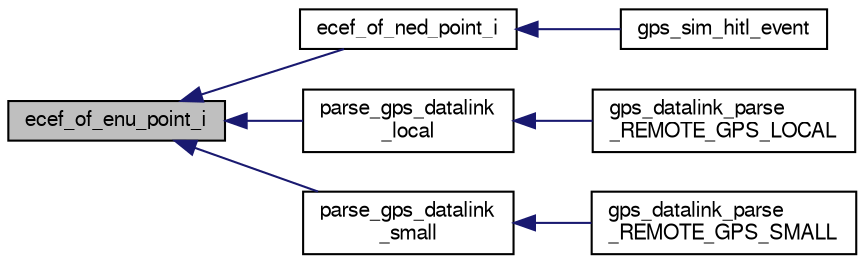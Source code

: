 digraph "ecef_of_enu_point_i"
{
  edge [fontname="FreeSans",fontsize="10",labelfontname="FreeSans",labelfontsize="10"];
  node [fontname="FreeSans",fontsize="10",shape=record];
  rankdir="LR";
  Node1 [label="ecef_of_enu_point_i",height=0.2,width=0.4,color="black", fillcolor="grey75", style="filled", fontcolor="black"];
  Node1 -> Node2 [dir="back",color="midnightblue",fontsize="10",style="solid",fontname="FreeSans"];
  Node2 [label="ecef_of_ned_point_i",height=0.2,width=0.4,color="black", fillcolor="white", style="filled",URL="$group__math__geodetic__int.html#gae9f3682f00d7754900a2f737dde98164",tooltip="Convert a point in local NED to ECEF. "];
  Node2 -> Node3 [dir="back",color="midnightblue",fontsize="10",style="solid",fontname="FreeSans"];
  Node3 [label="gps_sim_hitl_event",height=0.2,width=0.4,color="black", fillcolor="white", style="filled",URL="$gps__sim__hitl_8h.html#a550f99981aff6aed9736f6e16f6d9f02"];
  Node1 -> Node4 [dir="back",color="midnightblue",fontsize="10",style="solid",fontname="FreeSans"];
  Node4 [label="parse_gps_datalink\l_local",height=0.2,width=0.4,color="black", fillcolor="white", style="filled",URL="$gps__datalink_8c.html#a32ff35ad73d20aa133b2d6d93778f422",tooltip="Parse the REMOTE_GPS_LOCAL datalink packet. "];
  Node4 -> Node5 [dir="back",color="midnightblue",fontsize="10",style="solid",fontname="FreeSans"];
  Node5 [label="gps_datalink_parse\l_REMOTE_GPS_LOCAL",height=0.2,width=0.4,color="black", fillcolor="white", style="filled",URL="$gps__datalink_8h.html#a22e6a1eebb70356993012b6353da9cc2"];
  Node1 -> Node6 [dir="back",color="midnightblue",fontsize="10",style="solid",fontname="FreeSans"];
  Node6 [label="parse_gps_datalink\l_small",height=0.2,width=0.4,color="black", fillcolor="white", style="filled",URL="$gps__datalink_8c.html#a8f42454ba316e49b13649c79007e0cff"];
  Node6 -> Node7 [dir="back",color="midnightblue",fontsize="10",style="solid",fontname="FreeSans"];
  Node7 [label="gps_datalink_parse\l_REMOTE_GPS_SMALL",height=0.2,width=0.4,color="black", fillcolor="white", style="filled",URL="$gps__datalink_8h.html#ac7bc5db77d4658562ccbc897069a1251"];
}
